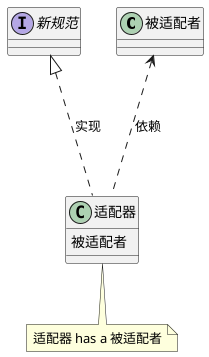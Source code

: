 @startuml

class 被适配者
interface 新规范
class 适配器{
    被适配者
}
note bottom: 适配器 has a 被适配者

适配器 -u..> 被适配者 : 依赖
适配器 -u..|> 新规范 : 实现

@enduml